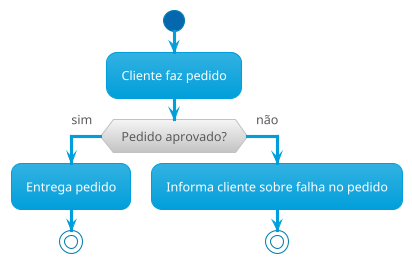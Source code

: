 @startuml ProcessoPedido
!theme bluegray
start
:Cliente faz pedido;
if (Pedido aprovado?) then (sim)
    :Entrega pedido;
    stop
else (não)
    :Informa cliente sobre falha no pedido;
    stop
endif
@enduml

@startuml
(*) --> "Solicitação da Reserva"
--> "Pagamento"
--> "Emissão do Bilhete"
--> (*)
@enduml
